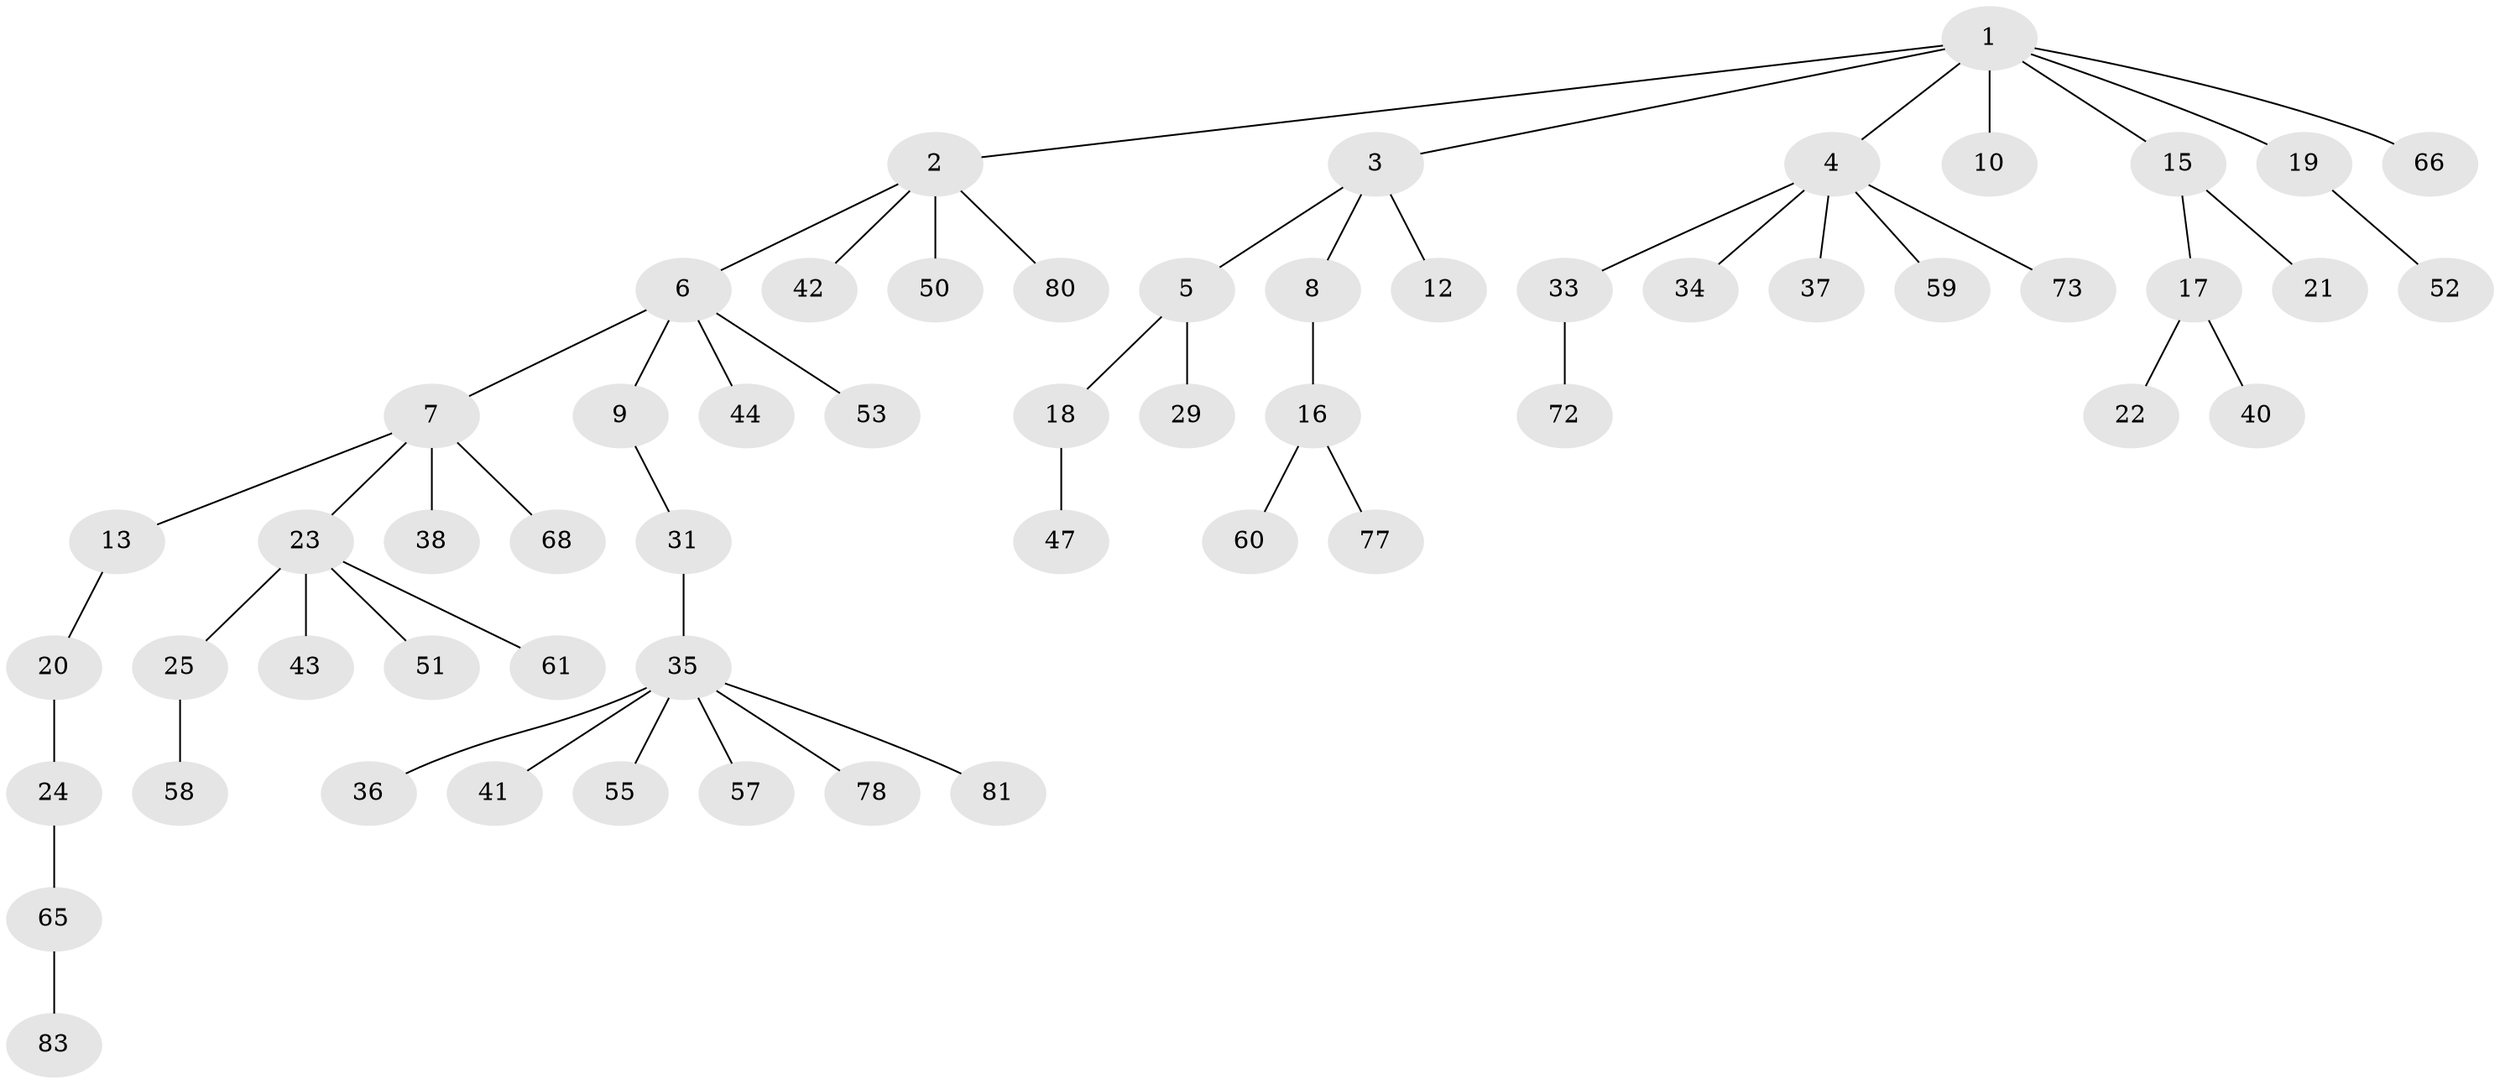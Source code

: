 // Generated by graph-tools (version 1.1) at 2025/52/02/27/25 19:52:11]
// undirected, 57 vertices, 56 edges
graph export_dot {
graph [start="1"]
  node [color=gray90,style=filled];
  1 [super="+30"];
  2 [super="+14"];
  3 [super="+79"];
  4 [super="+26"];
  5 [super="+69"];
  6 [super="+28"];
  7 [super="+11"];
  8;
  9 [super="+49"];
  10 [super="+39"];
  12;
  13;
  15 [super="+27"];
  16 [super="+56"];
  17 [super="+45"];
  18;
  19 [super="+71"];
  20 [super="+48"];
  21;
  22;
  23 [super="+75"];
  24 [super="+63"];
  25 [super="+32"];
  29;
  31 [super="+54"];
  33 [super="+76"];
  34;
  35 [super="+46"];
  36 [super="+70"];
  37;
  38;
  40 [super="+64"];
  41;
  42;
  43;
  44;
  47;
  50;
  51;
  52;
  53;
  55;
  57 [super="+62"];
  58;
  59;
  60;
  61;
  65 [super="+67"];
  66;
  68;
  72 [super="+74"];
  73 [super="+84"];
  77;
  78;
  80;
  81 [super="+82"];
  83;
  1 -- 2;
  1 -- 3;
  1 -- 4;
  1 -- 10;
  1 -- 15;
  1 -- 19;
  1 -- 66;
  2 -- 6;
  2 -- 80;
  2 -- 42;
  2 -- 50;
  3 -- 5;
  3 -- 8;
  3 -- 12;
  4 -- 33;
  4 -- 37;
  4 -- 59;
  4 -- 73;
  4 -- 34;
  5 -- 18;
  5 -- 29;
  6 -- 7;
  6 -- 9;
  6 -- 44;
  6 -- 53;
  7 -- 13;
  7 -- 23;
  7 -- 68;
  7 -- 38;
  8 -- 16;
  9 -- 31;
  13 -- 20;
  15 -- 17;
  15 -- 21;
  16 -- 60;
  16 -- 77;
  17 -- 22;
  17 -- 40;
  18 -- 47;
  19 -- 52;
  20 -- 24;
  23 -- 25;
  23 -- 43;
  23 -- 51;
  23 -- 61;
  24 -- 65;
  25 -- 58;
  31 -- 35;
  33 -- 72;
  35 -- 36;
  35 -- 41;
  35 -- 55;
  35 -- 57;
  35 -- 81;
  35 -- 78;
  65 -- 83;
}
